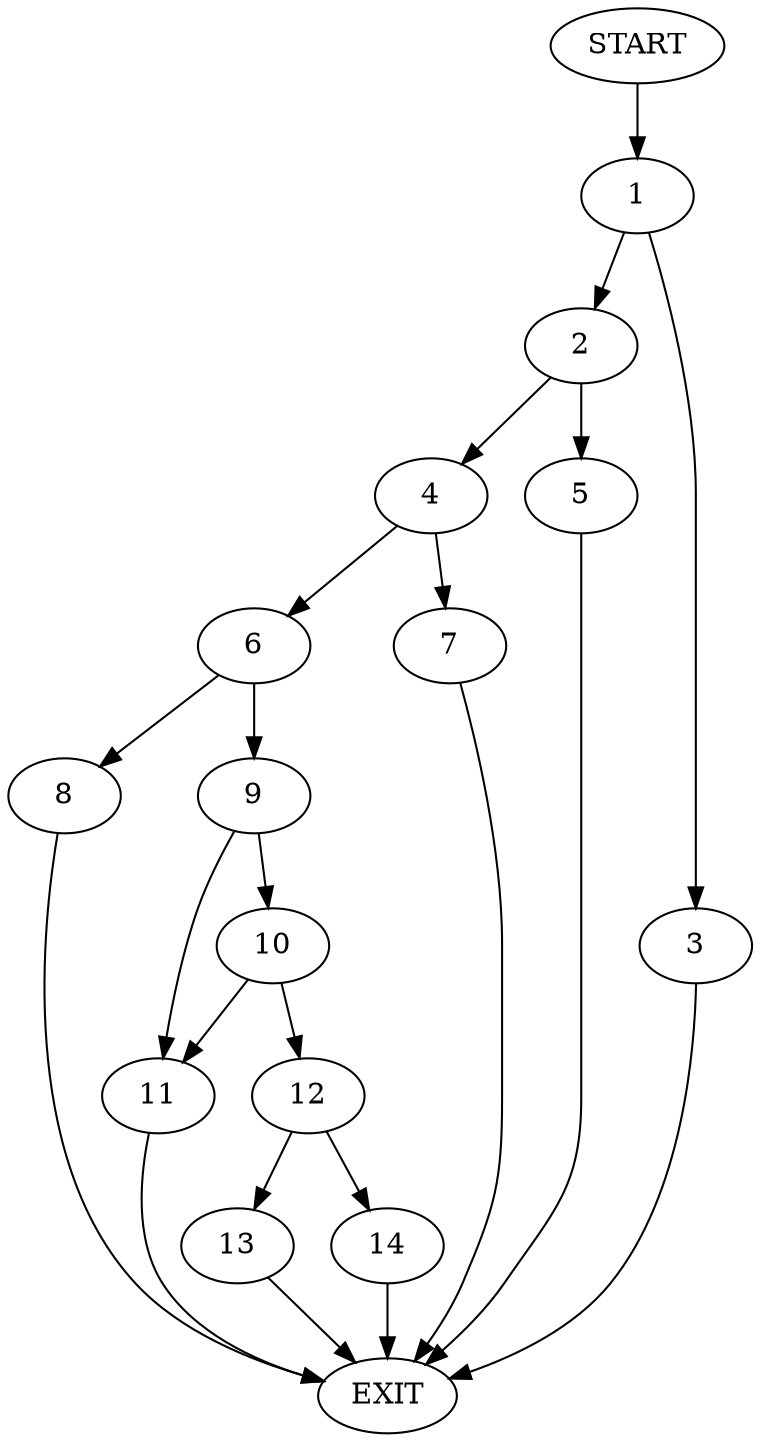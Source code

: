 digraph {
0 [label="START"]
15 [label="EXIT"]
0 -> 1
1 -> 2
1 -> 3
3 -> 15
2 -> 4
2 -> 5
4 -> 6
4 -> 7
5 -> 15
7 -> 15
6 -> 8
6 -> 9
8 -> 15
9 -> 10
9 -> 11
11 -> 15
10 -> 11
10 -> 12
12 -> 13
12 -> 14
13 -> 15
14 -> 15
}
